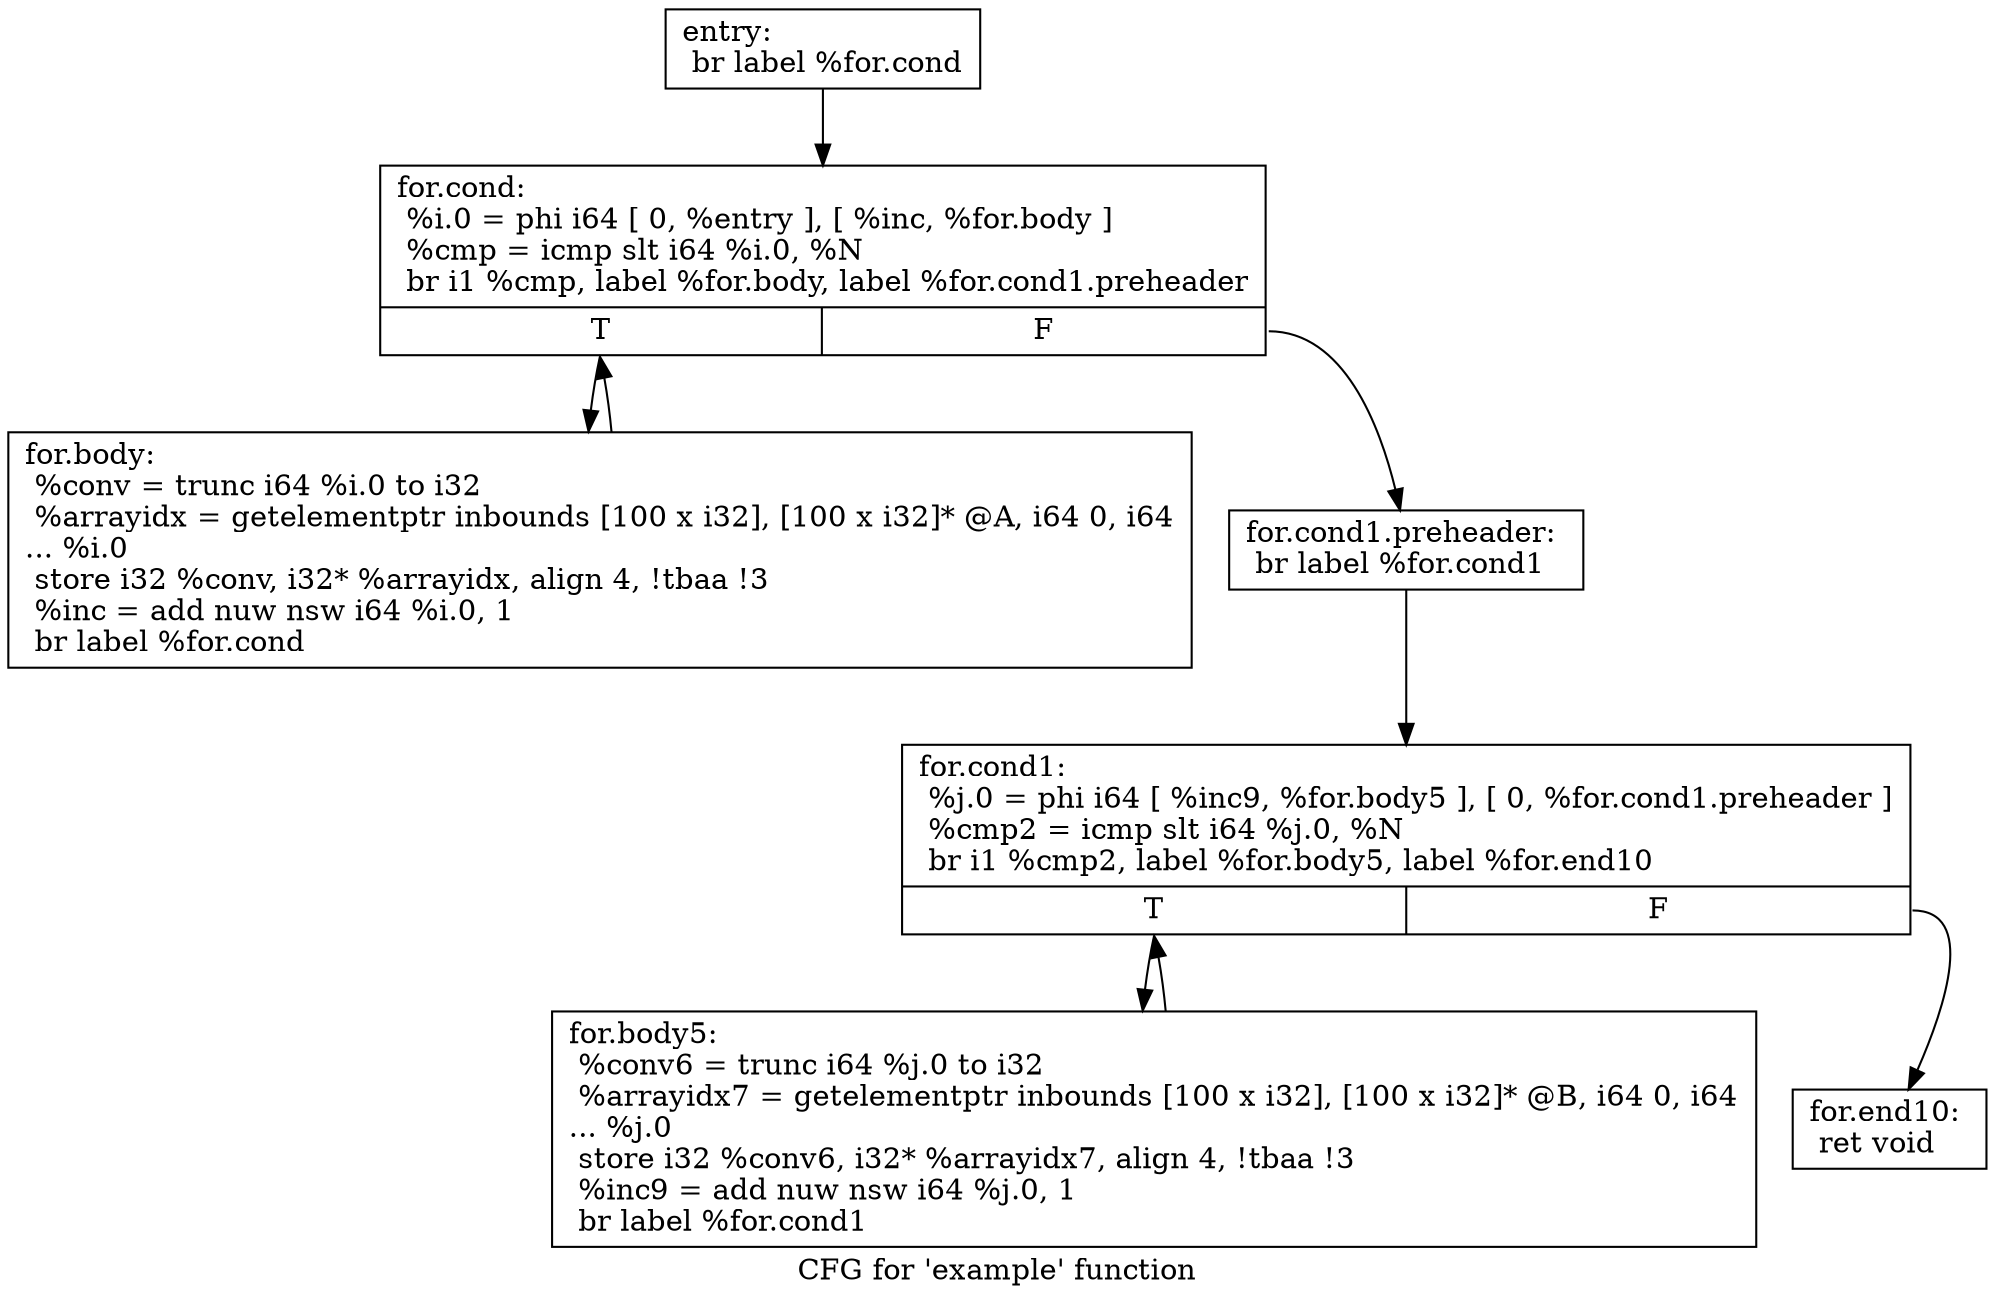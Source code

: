 digraph "CFG for 'example' function" {
	label="CFG for 'example' function";

	Node0x7f8e08608060 [shape=record,label="{entry:\l  br label %for.cond\l}"];
	Node0x7f8e08608060 -> Node0x7f8e08608110;
	Node0x7f8e08608110 [shape=record,label="{for.cond:                                         \l  %i.0 = phi i64 [ 0, %entry ], [ %inc, %for.body ]\l  %cmp = icmp slt i64 %i.0, %N\l  br i1 %cmp, label %for.body, label %for.cond1.preheader\l|{<s0>T|<s1>F}}"];
	Node0x7f8e08608110:s0 -> Node0x7f8e08608240;
	Node0x7f8e08608110:s1 -> Node0x7f8e08608440;
	Node0x7f8e08608440 [shape=record,label="{for.cond1.preheader:                              \l  br label %for.cond1\l}"];
	Node0x7f8e08608440 -> Node0x7f8e08608580;
	Node0x7f8e08608240 [shape=record,label="{for.body:                                         \l  %conv = trunc i64 %i.0 to i32\l  %arrayidx = getelementptr inbounds [100 x i32], [100 x i32]* @A, i64 0, i64\l... %i.0\l  store i32 %conv, i32* %arrayidx, align 4, !tbaa !3\l  %inc = add nuw nsw i64 %i.0, 1\l  br label %for.cond\l}"];
	Node0x7f8e08608240 -> Node0x7f8e08608110;
	Node0x7f8e08608580 [shape=record,label="{for.cond1:                                        \l  %j.0 = phi i64 [ %inc9, %for.body5 ], [ 0, %for.cond1.preheader ]\l  %cmp2 = icmp slt i64 %j.0, %N\l  br i1 %cmp2, label %for.body5, label %for.end10\l|{<s0>T|<s1>F}}"];
	Node0x7f8e08608580:s0 -> Node0x7f8e08608940;
	Node0x7f8e08608580:s1 -> Node0x7f8e08608cd0;
	Node0x7f8e08608940 [shape=record,label="{for.body5:                                        \l  %conv6 = trunc i64 %j.0 to i32\l  %arrayidx7 = getelementptr inbounds [100 x i32], [100 x i32]* @B, i64 0, i64\l... %j.0\l  store i32 %conv6, i32* %arrayidx7, align 4, !tbaa !3\l  %inc9 = add nuw nsw i64 %j.0, 1\l  br label %for.cond1\l}"];
	Node0x7f8e08608940 -> Node0x7f8e08608580;
	Node0x7f8e08608cd0 [shape=record,label="{for.end10:                                        \l  ret void\l}"];
}
